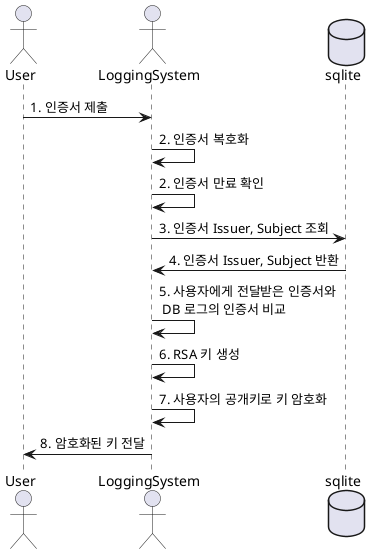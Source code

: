 @startuml UserCAExtend
actor User
actor LoggingSystem
database sqlite

User -> LoggingSystem: 1. 인증서 제출
LoggingSystem -> LoggingSystem: 2. 인증서 복호화
LoggingSystem -> LoggingSystem: 2. 인증서 만료 확인
LoggingSystem -> sqlite: 3. 인증서 Issuer, Subject 조회
sqlite -> LoggingSystem: 4. 인증서 Issuer, Subject 반환
LoggingSystem -> LoggingSystem: 5. 사용자에게 전달받은 인증서와\n DB 로그의 인증서 비교
LoggingSystem -> LoggingSystem: 6. RSA 키 생성
LoggingSystem -> LoggingSystem: 7. 사용자의 공개키로 키 암호화
LoggingSystem -> User: 8. 암호화된 키 전달 
@enduml